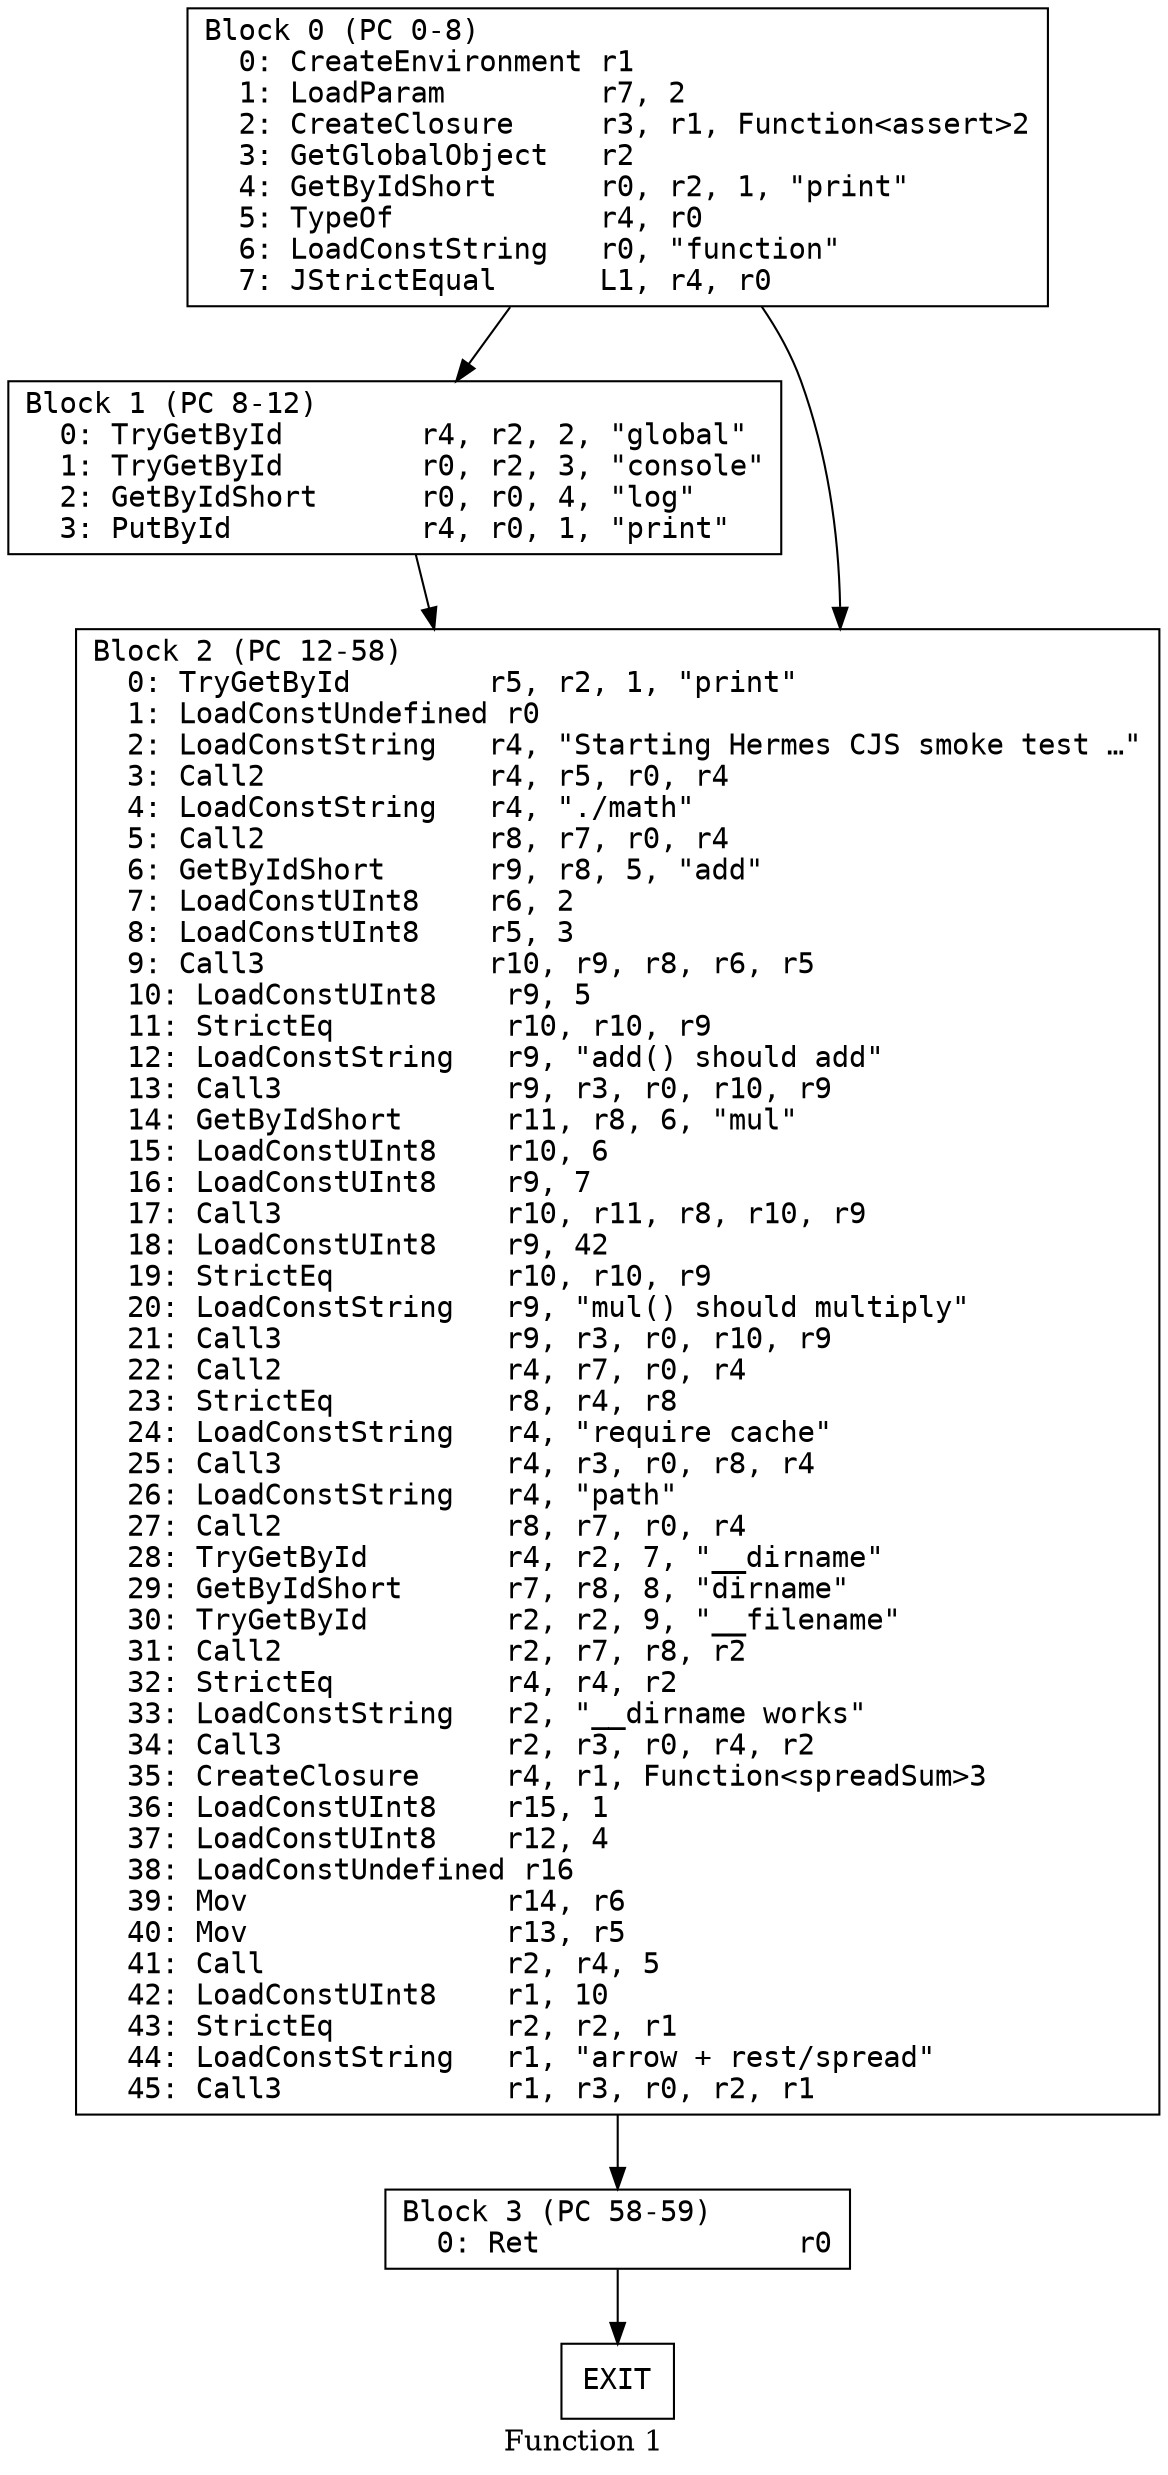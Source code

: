 // Function 1 from cjs_v96
// Generated from data/cjs_v96.dot

digraph {
  rankdir=TB;
  node [shape=box, fontname="monospace"];

  label = "Function 1";
  style = filled;
  color = lightgrey;

  f1_n0 [ label = "Block 0 (PC 0-8)\l  0: CreateEnvironment r1\l  1: LoadParam         r7, 2\l  2: CreateClosure     r3, r1, Function<assert>2\l  3: GetGlobalObject   r2\l  4: GetByIdShort      r0, r2, 1, \"print\"\l  5: TypeOf            r4, r0\l  6: LoadConstString   r0, \"function\"\l  7: JStrictEqual      L1, r4, r0\l" ]
  f1_n1 [ label = "Block 1 (PC 8-12)\l  0: TryGetById        r4, r2, 2, \"global\"\l  1: TryGetById        r0, r2, 3, \"console\"\l  2: GetByIdShort      r0, r0, 4, \"log\"\l  3: PutById           r4, r0, 1, \"print\"\l" ]
  f1_n2 [ label = "Block 2 (PC 12-58)\l  0: TryGetById        r5, r2, 1, \"print\"\l  1: LoadConstUndefined r0\l  2: LoadConstString   r4, \"Starting Hermes CJS smoke test …\"\l  3: Call2             r4, r5, r0, r4\l  4: LoadConstString   r4, \"./math\"\l  5: Call2             r8, r7, r0, r4\l  6: GetByIdShort      r9, r8, 5, \"add\"\l  7: LoadConstUInt8    r6, 2\l  8: LoadConstUInt8    r5, 3\l  9: Call3             r10, r9, r8, r6, r5\l  10: LoadConstUInt8    r9, 5\l  11: StrictEq          r10, r10, r9\l  12: LoadConstString   r9, \"add() should add\"\l  13: Call3             r9, r3, r0, r10, r9\l  14: GetByIdShort      r11, r8, 6, \"mul\"\l  15: LoadConstUInt8    r10, 6\l  16: LoadConstUInt8    r9, 7\l  17: Call3             r10, r11, r8, r10, r9\l  18: LoadConstUInt8    r9, 42\l  19: StrictEq          r10, r10, r9\l  20: LoadConstString   r9, \"mul() should multiply\"\l  21: Call3             r9, r3, r0, r10, r9\l  22: Call2             r4, r7, r0, r4\l  23: StrictEq          r8, r4, r8\l  24: LoadConstString   r4, \"require cache\"\l  25: Call3             r4, r3, r0, r8, r4\l  26: LoadConstString   r4, \"path\"\l  27: Call2             r8, r7, r0, r4\l  28: TryGetById        r4, r2, 7, \"__dirname\"\l  29: GetByIdShort      r7, r8, 8, \"dirname\"\l  30: TryGetById        r2, r2, 9, \"__filename\"\l  31: Call2             r2, r7, r8, r2\l  32: StrictEq          r4, r4, r2\l  33: LoadConstString   r2, \"__dirname works\"\l  34: Call3             r2, r3, r0, r4, r2\l  35: CreateClosure     r4, r1, Function<spreadSum>3\l  36: LoadConstUInt8    r15, 1\l  37: LoadConstUInt8    r12, 4\l  38: LoadConstUndefined r16\l  39: Mov               r14, r6\l  40: Mov               r13, r5\l  41: Call              r2, r4, 5\l  42: LoadConstUInt8    r1, 10\l  43: StrictEq          r2, r2, r1\l  44: LoadConstString   r1, \"arrow + rest/spread\"\l  45: Call3             r1, r3, r0, r2, r1\l" ]
  f1_n3 [ label = "Block 3 (PC 58-59)\l  0: Ret               r0\l" ]
  f1_n4 [ label = "EXIT" ]

  f1_n0 -> f1_n2
  f1_n0 -> f1_n1
  f1_n1 -> f1_n2
  f1_n2 -> f1_n3
  f1_n3 -> f1_n4
}
